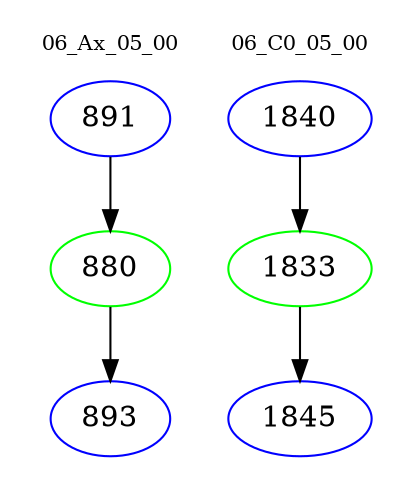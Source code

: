 digraph{
subgraph cluster_0 {
color = white
label = "06_Ax_05_00";
fontsize=10;
T0_891 [label="891", color="blue"]
T0_891 -> T0_880 [color="black"]
T0_880 [label="880", color="green"]
T0_880 -> T0_893 [color="black"]
T0_893 [label="893", color="blue"]
}
subgraph cluster_1 {
color = white
label = "06_C0_05_00";
fontsize=10;
T1_1840 [label="1840", color="blue"]
T1_1840 -> T1_1833 [color="black"]
T1_1833 [label="1833", color="green"]
T1_1833 -> T1_1845 [color="black"]
T1_1845 [label="1845", color="blue"]
}
}
